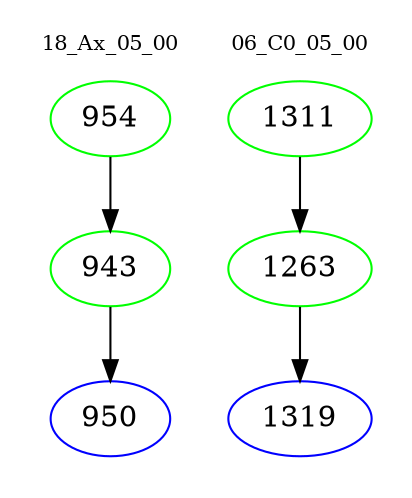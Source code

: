 digraph{
subgraph cluster_0 {
color = white
label = "18_Ax_05_00";
fontsize=10;
T0_954 [label="954", color="green"]
T0_954 -> T0_943 [color="black"]
T0_943 [label="943", color="green"]
T0_943 -> T0_950 [color="black"]
T0_950 [label="950", color="blue"]
}
subgraph cluster_1 {
color = white
label = "06_C0_05_00";
fontsize=10;
T1_1311 [label="1311", color="green"]
T1_1311 -> T1_1263 [color="black"]
T1_1263 [label="1263", color="green"]
T1_1263 -> T1_1319 [color="black"]
T1_1319 [label="1319", color="blue"]
}
}
